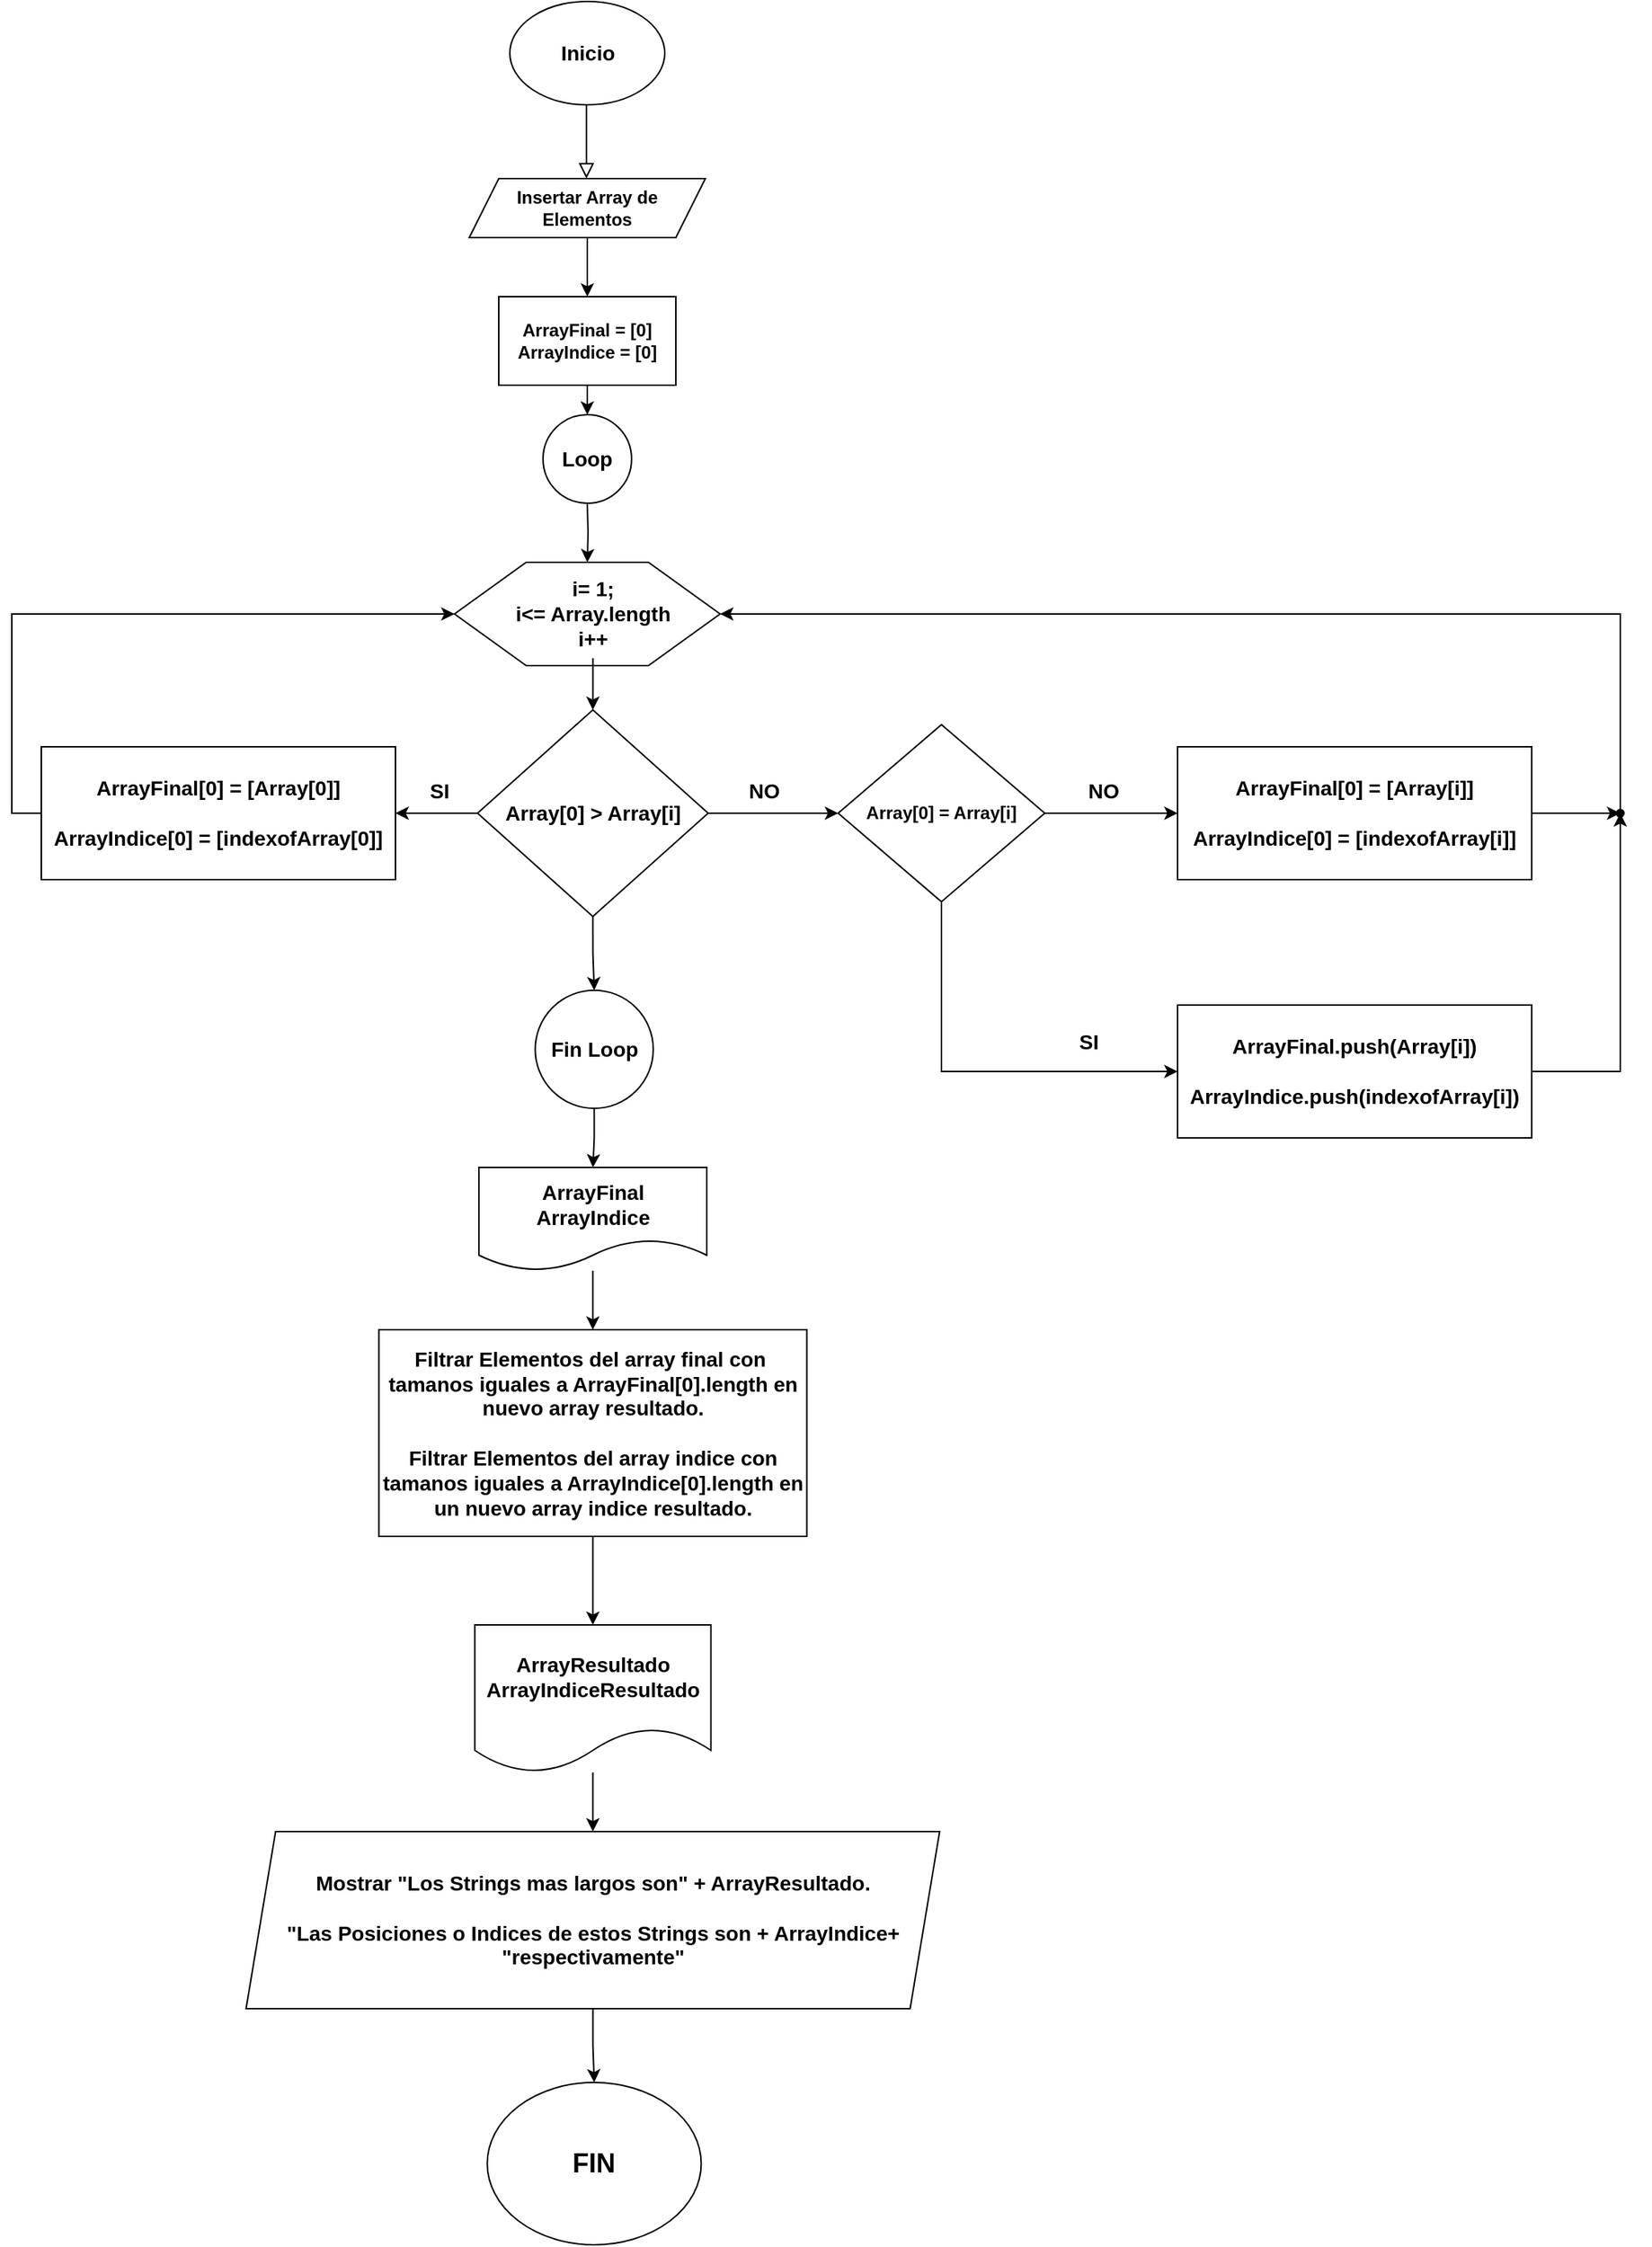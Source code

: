 <mxfile version="15.4.0" type="device"><diagram id="C5RBs43oDa-KdzZeNtuy" name="Page-1"><mxGraphModel dx="1024" dy="584" grid="1" gridSize="10" guides="1" tooltips="1" connect="1" arrows="1" fold="1" page="1" pageScale="1" pageWidth="827" pageHeight="1169" math="0" shadow="0"><root><mxCell id="WIyWlLk6GJQsqaUBKTNV-0"/><mxCell id="WIyWlLk6GJQsqaUBKTNV-1" parent="WIyWlLk6GJQsqaUBKTNV-0"/><mxCell id="7BmVZYCQMe31qWAxTi0C-3" value="&lt;font style=&quot;font-size: 14px&quot;&gt;&lt;b&gt;Inicio&lt;/b&gt;&lt;/font&gt;" style="ellipse;whiteSpace=wrap;html=1;" parent="WIyWlLk6GJQsqaUBKTNV-1" vertex="1"><mxGeometry x="367.5" y="10" width="105" height="70" as="geometry"/></mxCell><mxCell id="7BmVZYCQMe31qWAxTi0C-4" value="" style="rounded=0;html=1;jettySize=auto;orthogonalLoop=1;fontSize=11;endArrow=block;endFill=0;endSize=8;strokeWidth=1;shadow=0;labelBackgroundColor=none;edgeStyle=orthogonalEdgeStyle;" parent="WIyWlLk6GJQsqaUBKTNV-1" edge="1"><mxGeometry relative="1" as="geometry"><mxPoint x="419.41" y="80" as="sourcePoint"/><mxPoint x="419.41" y="130" as="targetPoint"/></mxGeometry></mxCell><mxCell id="aayCx1ubVQOjWBkTqG4c-0" value="" style="edgeStyle=orthogonalEdgeStyle;rounded=0;orthogonalLoop=1;jettySize=auto;html=1;" parent="WIyWlLk6GJQsqaUBKTNV-1" source="7BmVZYCQMe31qWAxTi0C-5" target="7BmVZYCQMe31qWAxTi0C-7" edge="1"><mxGeometry relative="1" as="geometry"/></mxCell><mxCell id="7BmVZYCQMe31qWAxTi0C-5" value="&lt;b&gt;Insertar Array de Elementos&lt;/b&gt;" style="shape=parallelogram;perimeter=parallelogramPerimeter;whiteSpace=wrap;html=1;fixedSize=1;" parent="WIyWlLk6GJQsqaUBKTNV-1" vertex="1"><mxGeometry x="340" y="130" width="160" height="40" as="geometry"/></mxCell><mxCell id="7BmVZYCQMe31qWAxTi0C-8" value="" style="edgeStyle=orthogonalEdgeStyle;rounded=0;orthogonalLoop=1;jettySize=auto;html=1;" parent="WIyWlLk6GJQsqaUBKTNV-1" edge="1"><mxGeometry relative="1" as="geometry"><mxPoint x="420" y="350" as="sourcePoint"/><mxPoint x="420" y="390" as="targetPoint"/></mxGeometry></mxCell><mxCell id="aayCx1ubVQOjWBkTqG4c-1" value="" style="edgeStyle=orthogonalEdgeStyle;rounded=0;orthogonalLoop=1;jettySize=auto;html=1;" parent="WIyWlLk6GJQsqaUBKTNV-1" source="7BmVZYCQMe31qWAxTi0C-7" target="7BmVZYCQMe31qWAxTi0C-55" edge="1"><mxGeometry relative="1" as="geometry"/></mxCell><mxCell id="7BmVZYCQMe31qWAxTi0C-7" value="&lt;b&gt;ArrayFinal = [0]&lt;br&gt;ArrayIndice = [0]&lt;/b&gt;" style="rounded=0;whiteSpace=wrap;html=1;" parent="WIyWlLk6GJQsqaUBKTNV-1" vertex="1"><mxGeometry x="360" y="210" width="120" height="60" as="geometry"/></mxCell><mxCell id="7BmVZYCQMe31qWAxTi0C-11" value="" style="verticalLabelPosition=bottom;verticalAlign=top;html=1;shape=hexagon;perimeter=hexagonPerimeter2;arcSize=6;size=0.27;" parent="WIyWlLk6GJQsqaUBKTNV-1" vertex="1"><mxGeometry x="330" y="390" width="180" height="70" as="geometry"/></mxCell><mxCell id="7BmVZYCQMe31qWAxTi0C-15" value="" style="edgeStyle=orthogonalEdgeStyle;rounded=0;orthogonalLoop=1;jettySize=auto;html=1;" parent="WIyWlLk6GJQsqaUBKTNV-1" source="7BmVZYCQMe31qWAxTi0C-12" target="7BmVZYCQMe31qWAxTi0C-14" edge="1"><mxGeometry relative="1" as="geometry"/></mxCell><mxCell id="7BmVZYCQMe31qWAxTi0C-12" value="&lt;font style=&quot;font-size: 14px&quot;&gt;&lt;b&gt;i= 1;&lt;br&gt;i&amp;lt;= Array.length&lt;br&gt;i++&lt;/b&gt;&lt;/font&gt;" style="text;html=1;strokeColor=none;fillColor=none;align=center;verticalAlign=middle;whiteSpace=wrap;rounded=0;" parent="WIyWlLk6GJQsqaUBKTNV-1" vertex="1"><mxGeometry x="368.75" y="395" width="110" height="60" as="geometry"/></mxCell><mxCell id="7BmVZYCQMe31qWAxTi0C-18" value="" style="edgeStyle=orthogonalEdgeStyle;rounded=0;orthogonalLoop=1;jettySize=auto;html=1;" parent="WIyWlLk6GJQsqaUBKTNV-1" source="7BmVZYCQMe31qWAxTi0C-14" target="7BmVZYCQMe31qWAxTi0C-17" edge="1"><mxGeometry relative="1" as="geometry"/></mxCell><mxCell id="7BmVZYCQMe31qWAxTi0C-27" style="edgeStyle=orthogonalEdgeStyle;rounded=0;orthogonalLoop=1;jettySize=auto;html=1;exitX=1;exitY=0.5;exitDx=0;exitDy=0;" parent="WIyWlLk6GJQsqaUBKTNV-1" source="7BmVZYCQMe31qWAxTi0C-14" edge="1"><mxGeometry relative="1" as="geometry"><mxPoint x="590" y="560.059" as="targetPoint"/></mxGeometry></mxCell><mxCell id="7BmVZYCQMe31qWAxTi0C-58" style="edgeStyle=orthogonalEdgeStyle;rounded=0;orthogonalLoop=1;jettySize=auto;html=1;exitX=0.5;exitY=1;exitDx=0;exitDy=0;entryX=0.5;entryY=0;entryDx=0;entryDy=0;" parent="WIyWlLk6GJQsqaUBKTNV-1" source="7BmVZYCQMe31qWAxTi0C-14" target="7BmVZYCQMe31qWAxTi0C-57" edge="1"><mxGeometry relative="1" as="geometry"/></mxCell><mxCell id="7BmVZYCQMe31qWAxTi0C-14" value="&lt;b&gt;&lt;font style=&quot;font-size: 14px&quot;&gt;Array[0] &amp;gt; Array[i]&lt;/font&gt;&lt;/b&gt;" style="rhombus;whiteSpace=wrap;html=1;" parent="WIyWlLk6GJQsqaUBKTNV-1" vertex="1"><mxGeometry x="345.63" y="490" width="156.25" height="140" as="geometry"/></mxCell><mxCell id="7BmVZYCQMe31qWAxTi0C-40" style="edgeStyle=orthogonalEdgeStyle;rounded=0;orthogonalLoop=1;jettySize=auto;html=1;exitX=0;exitY=0.5;exitDx=0;exitDy=0;entryX=0;entryY=0.5;entryDx=0;entryDy=0;" parent="WIyWlLk6GJQsqaUBKTNV-1" source="7BmVZYCQMe31qWAxTi0C-17" target="7BmVZYCQMe31qWAxTi0C-11" edge="1"><mxGeometry relative="1" as="geometry"/></mxCell><mxCell id="7BmVZYCQMe31qWAxTi0C-17" value="&lt;b&gt;&lt;font style=&quot;font-size: 14px&quot;&gt;ArrayFinal[0] = [Array[0]]&lt;br&gt;&lt;br&gt;ArrayIndice[0] = [indexofArray[0]]&lt;/font&gt;&lt;/b&gt;" style="whiteSpace=wrap;html=1;" parent="WIyWlLk6GJQsqaUBKTNV-1" vertex="1"><mxGeometry x="50" y="515" width="240" height="90" as="geometry"/></mxCell><mxCell id="7BmVZYCQMe31qWAxTi0C-26" value="&lt;b&gt;&lt;font style=&quot;font-size: 14px&quot;&gt;SI&lt;/font&gt;&lt;/b&gt;" style="text;html=1;strokeColor=none;fillColor=none;align=center;verticalAlign=middle;whiteSpace=wrap;rounded=0;" parent="WIyWlLk6GJQsqaUBKTNV-1" vertex="1"><mxGeometry x="290" y="530" width="60" height="30" as="geometry"/></mxCell><mxCell id="7BmVZYCQMe31qWAxTi0C-29" value="&lt;b&gt;&lt;font style=&quot;font-size: 14px&quot;&gt;NO&lt;/font&gt;&lt;/b&gt;" style="text;html=1;strokeColor=none;fillColor=none;align=center;verticalAlign=middle;whiteSpace=wrap;rounded=0;" parent="WIyWlLk6GJQsqaUBKTNV-1" vertex="1"><mxGeometry x="510" y="530" width="60" height="30" as="geometry"/></mxCell><mxCell id="7BmVZYCQMe31qWAxTi0C-38" value="" style="edgeStyle=orthogonalEdgeStyle;rounded=0;orthogonalLoop=1;jettySize=auto;html=1;" parent="WIyWlLk6GJQsqaUBKTNV-1" source="7BmVZYCQMe31qWAxTi0C-31" target="7BmVZYCQMe31qWAxTi0C-36" edge="1"><mxGeometry relative="1" as="geometry"/></mxCell><mxCell id="7BmVZYCQMe31qWAxTi0C-48" style="edgeStyle=orthogonalEdgeStyle;rounded=0;orthogonalLoop=1;jettySize=auto;html=1;exitX=0.5;exitY=1;exitDx=0;exitDy=0;entryX=0;entryY=0.5;entryDx=0;entryDy=0;" parent="WIyWlLk6GJQsqaUBKTNV-1" source="7BmVZYCQMe31qWAxTi0C-31" target="7BmVZYCQMe31qWAxTi0C-32" edge="1"><mxGeometry relative="1" as="geometry"/></mxCell><mxCell id="7BmVZYCQMe31qWAxTi0C-31" value="&lt;b&gt;Array[0] = Array[i]&lt;/b&gt;" style="rhombus;whiteSpace=wrap;html=1;" parent="WIyWlLk6GJQsqaUBKTNV-1" vertex="1"><mxGeometry x="590" y="500" width="140" height="120" as="geometry"/></mxCell><mxCell id="7BmVZYCQMe31qWAxTi0C-42" style="edgeStyle=orthogonalEdgeStyle;rounded=0;orthogonalLoop=1;jettySize=auto;html=1;entryX=1;entryY=0.5;entryDx=0;entryDy=0;startArrow=none;" parent="WIyWlLk6GJQsqaUBKTNV-1" source="7BmVZYCQMe31qWAxTi0C-44" target="7BmVZYCQMe31qWAxTi0C-11" edge="1"><mxGeometry relative="1" as="geometry"><Array as="points"><mxPoint x="1120" y="425"/></Array></mxGeometry></mxCell><mxCell id="7BmVZYCQMe31qWAxTi0C-50" style="edgeStyle=orthogonalEdgeStyle;rounded=0;orthogonalLoop=1;jettySize=auto;html=1;" parent="WIyWlLk6GJQsqaUBKTNV-1" source="7BmVZYCQMe31qWAxTi0C-32" target="7BmVZYCQMe31qWAxTi0C-44" edge="1"><mxGeometry relative="1" as="geometry"/></mxCell><mxCell id="7BmVZYCQMe31qWAxTi0C-32" value="&lt;b&gt;&lt;font style=&quot;font-size: 14px&quot;&gt;ArrayFinal.push(Array[i])&lt;br&gt;&lt;br&gt;ArrayIndice.push(indexofArray[i])&lt;/font&gt;&lt;/b&gt;" style="whiteSpace=wrap;html=1;" parent="WIyWlLk6GJQsqaUBKTNV-1" vertex="1"><mxGeometry x="820" y="690" width="240" height="90" as="geometry"/></mxCell><mxCell id="7BmVZYCQMe31qWAxTi0C-35" value="&lt;b&gt;&lt;font style=&quot;font-size: 14px&quot;&gt;NO&lt;/font&gt;&lt;/b&gt;" style="text;html=1;strokeColor=none;fillColor=none;align=center;verticalAlign=middle;whiteSpace=wrap;rounded=0;" parent="WIyWlLk6GJQsqaUBKTNV-1" vertex="1"><mxGeometry x="740" y="530" width="60" height="30" as="geometry"/></mxCell><mxCell id="7BmVZYCQMe31qWAxTi0C-45" value="" style="edgeStyle=orthogonalEdgeStyle;rounded=0;orthogonalLoop=1;jettySize=auto;html=1;" parent="WIyWlLk6GJQsqaUBKTNV-1" source="7BmVZYCQMe31qWAxTi0C-36" target="7BmVZYCQMe31qWAxTi0C-44" edge="1"><mxGeometry relative="1" as="geometry"/></mxCell><mxCell id="7BmVZYCQMe31qWAxTi0C-36" value="&lt;b&gt;&lt;font style=&quot;font-size: 14px&quot;&gt;ArrayFinal[0] = [Array[i]]&lt;br&gt;&lt;br&gt;ArrayIndice[0] = [indexofArray[i]]&lt;/font&gt;&lt;/b&gt;" style="whiteSpace=wrap;html=1;" parent="WIyWlLk6GJQsqaUBKTNV-1" vertex="1"><mxGeometry x="820" y="515" width="240" height="90" as="geometry"/></mxCell><mxCell id="7BmVZYCQMe31qWAxTi0C-44" value="" style="shape=waypoint;size=6;pointerEvents=1;points=[];fillColor=#ffffff;resizable=0;rotatable=0;perimeter=centerPerimeter;snapToPoint=1;" parent="WIyWlLk6GJQsqaUBKTNV-1" vertex="1"><mxGeometry x="1100" y="540" width="40" height="40" as="geometry"/></mxCell><mxCell id="7BmVZYCQMe31qWAxTi0C-49" value="&lt;b&gt;&lt;font style=&quot;font-size: 14px&quot;&gt;SI&lt;/font&gt;&lt;/b&gt;" style="text;html=1;strokeColor=none;fillColor=none;align=center;verticalAlign=middle;whiteSpace=wrap;rounded=0;" parent="WIyWlLk6GJQsqaUBKTNV-1" vertex="1"><mxGeometry x="730" y="700" width="60" height="30" as="geometry"/></mxCell><mxCell id="jk53wH1B9vkXoXw3cG4e-0" value="" style="edgeStyle=orthogonalEdgeStyle;rounded=0;orthogonalLoop=1;jettySize=auto;html=1;" edge="1" parent="WIyWlLk6GJQsqaUBKTNV-1" source="7BmVZYCQMe31qWAxTi0C-51" target="7BmVZYCQMe31qWAxTi0C-54"><mxGeometry relative="1" as="geometry"/></mxCell><mxCell id="7BmVZYCQMe31qWAxTi0C-51" value="&lt;b&gt;&lt;font style=&quot;font-size: 14px&quot;&gt;ArrayFinal&lt;br&gt;ArrayIndice&lt;/font&gt;&lt;/b&gt;" style="shape=document;whiteSpace=wrap;html=1;boundedLbl=1;" parent="WIyWlLk6GJQsqaUBKTNV-1" vertex="1"><mxGeometry x="346.57" y="800" width="154.37" height="70" as="geometry"/></mxCell><mxCell id="7BmVZYCQMe31qWAxTi0C-69" value="" style="edgeStyle=orthogonalEdgeStyle;rounded=0;orthogonalLoop=1;jettySize=auto;html=1;" parent="WIyWlLk6GJQsqaUBKTNV-1" source="7BmVZYCQMe31qWAxTi0C-54" target="7BmVZYCQMe31qWAxTi0C-66" edge="1"><mxGeometry relative="1" as="geometry"/></mxCell><mxCell id="7BmVZYCQMe31qWAxTi0C-54" value="&lt;b&gt;&lt;font style=&quot;font-size: 14px&quot;&gt;Filtrar Elementos del array final con&amp;nbsp; tamanos iguales a ArrayFinal[0].length en nuevo array resultado.&lt;br&gt;&lt;br&gt;Filtrar Elementos del array indice con tamanos iguales a ArrayIndice[0].length en un nuevo array indice resultado.&lt;/font&gt;&lt;/b&gt;" style="rounded=0;whiteSpace=wrap;html=1;" parent="WIyWlLk6GJQsqaUBKTNV-1" vertex="1"><mxGeometry x="278.76" y="910" width="290" height="140" as="geometry"/></mxCell><mxCell id="7BmVZYCQMe31qWAxTi0C-55" value="&lt;font style=&quot;font-size: 14px&quot;&gt;&lt;b&gt;Loop&lt;/b&gt;&lt;/font&gt;" style="ellipse;whiteSpace=wrap;html=1;aspect=fixed;" parent="WIyWlLk6GJQsqaUBKTNV-1" vertex="1"><mxGeometry x="390" y="290" width="60" height="60" as="geometry"/></mxCell><mxCell id="7BmVZYCQMe31qWAxTi0C-60" style="edgeStyle=orthogonalEdgeStyle;rounded=0;orthogonalLoop=1;jettySize=auto;html=1;exitX=0.5;exitY=1;exitDx=0;exitDy=0;" parent="WIyWlLk6GJQsqaUBKTNV-1" source="7BmVZYCQMe31qWAxTi0C-57" target="7BmVZYCQMe31qWAxTi0C-51" edge="1"><mxGeometry relative="1" as="geometry"/></mxCell><mxCell id="7BmVZYCQMe31qWAxTi0C-57" value="&lt;font style=&quot;font-size: 14px&quot;&gt;&lt;b&gt;Fin Loop&lt;/b&gt;&lt;/font&gt;" style="ellipse;whiteSpace=wrap;html=1;aspect=fixed;" parent="WIyWlLk6GJQsqaUBKTNV-1" vertex="1"><mxGeometry x="384.69" y="680" width="80" height="80" as="geometry"/></mxCell><mxCell id="7BmVZYCQMe31qWAxTi0C-65" value="" style="edgeStyle=orthogonalEdgeStyle;rounded=0;orthogonalLoop=1;jettySize=auto;html=1;" parent="WIyWlLk6GJQsqaUBKTNV-1" source="7BmVZYCQMe31qWAxTi0C-61" target="7BmVZYCQMe31qWAxTi0C-64" edge="1"><mxGeometry relative="1" as="geometry"/></mxCell><mxCell id="7BmVZYCQMe31qWAxTi0C-61" value="&lt;b&gt;&lt;font style=&quot;font-size: 14px&quot;&gt;Mostrar &quot;Los Strings mas largos son&quot; + ArrayResultado.&lt;br&gt;&lt;br&gt;&lt;font&gt;&quot;Las Posiciones o Indices de estos Strings son + ArrayIndice+ &quot;respectivamente&quot;&lt;/font&gt;&lt;/font&gt;&lt;/b&gt;" style="shape=parallelogram;perimeter=parallelogramPerimeter;whiteSpace=wrap;html=1;fixedSize=1;" parent="WIyWlLk6GJQsqaUBKTNV-1" vertex="1"><mxGeometry x="188.76" y="1250" width="470" height="120" as="geometry"/></mxCell><mxCell id="7BmVZYCQMe31qWAxTi0C-64" value="&lt;b&gt;&lt;font style=&quot;font-size: 18px&quot;&gt;FIN&lt;/font&gt;&lt;/b&gt;" style="ellipse;whiteSpace=wrap;html=1;" parent="WIyWlLk6GJQsqaUBKTNV-1" vertex="1"><mxGeometry x="352.19" y="1420" width="145" height="110" as="geometry"/></mxCell><mxCell id="7BmVZYCQMe31qWAxTi0C-70" value="" style="edgeStyle=orthogonalEdgeStyle;rounded=0;orthogonalLoop=1;jettySize=auto;html=1;" parent="WIyWlLk6GJQsqaUBKTNV-1" source="7BmVZYCQMe31qWAxTi0C-66" target="7BmVZYCQMe31qWAxTi0C-61" edge="1"><mxGeometry relative="1" as="geometry"/></mxCell><mxCell id="7BmVZYCQMe31qWAxTi0C-66" value="&lt;font style=&quot;font-size: 14px&quot;&gt;&lt;b&gt;ArrayResultado&lt;br&gt;ArrayIndiceResultado&lt;/b&gt;&lt;/font&gt;" style="shape=document;whiteSpace=wrap;html=1;boundedLbl=1;" parent="WIyWlLk6GJQsqaUBKTNV-1" vertex="1"><mxGeometry x="343.76" y="1110" width="160" height="100" as="geometry"/></mxCell></root></mxGraphModel></diagram></mxfile>